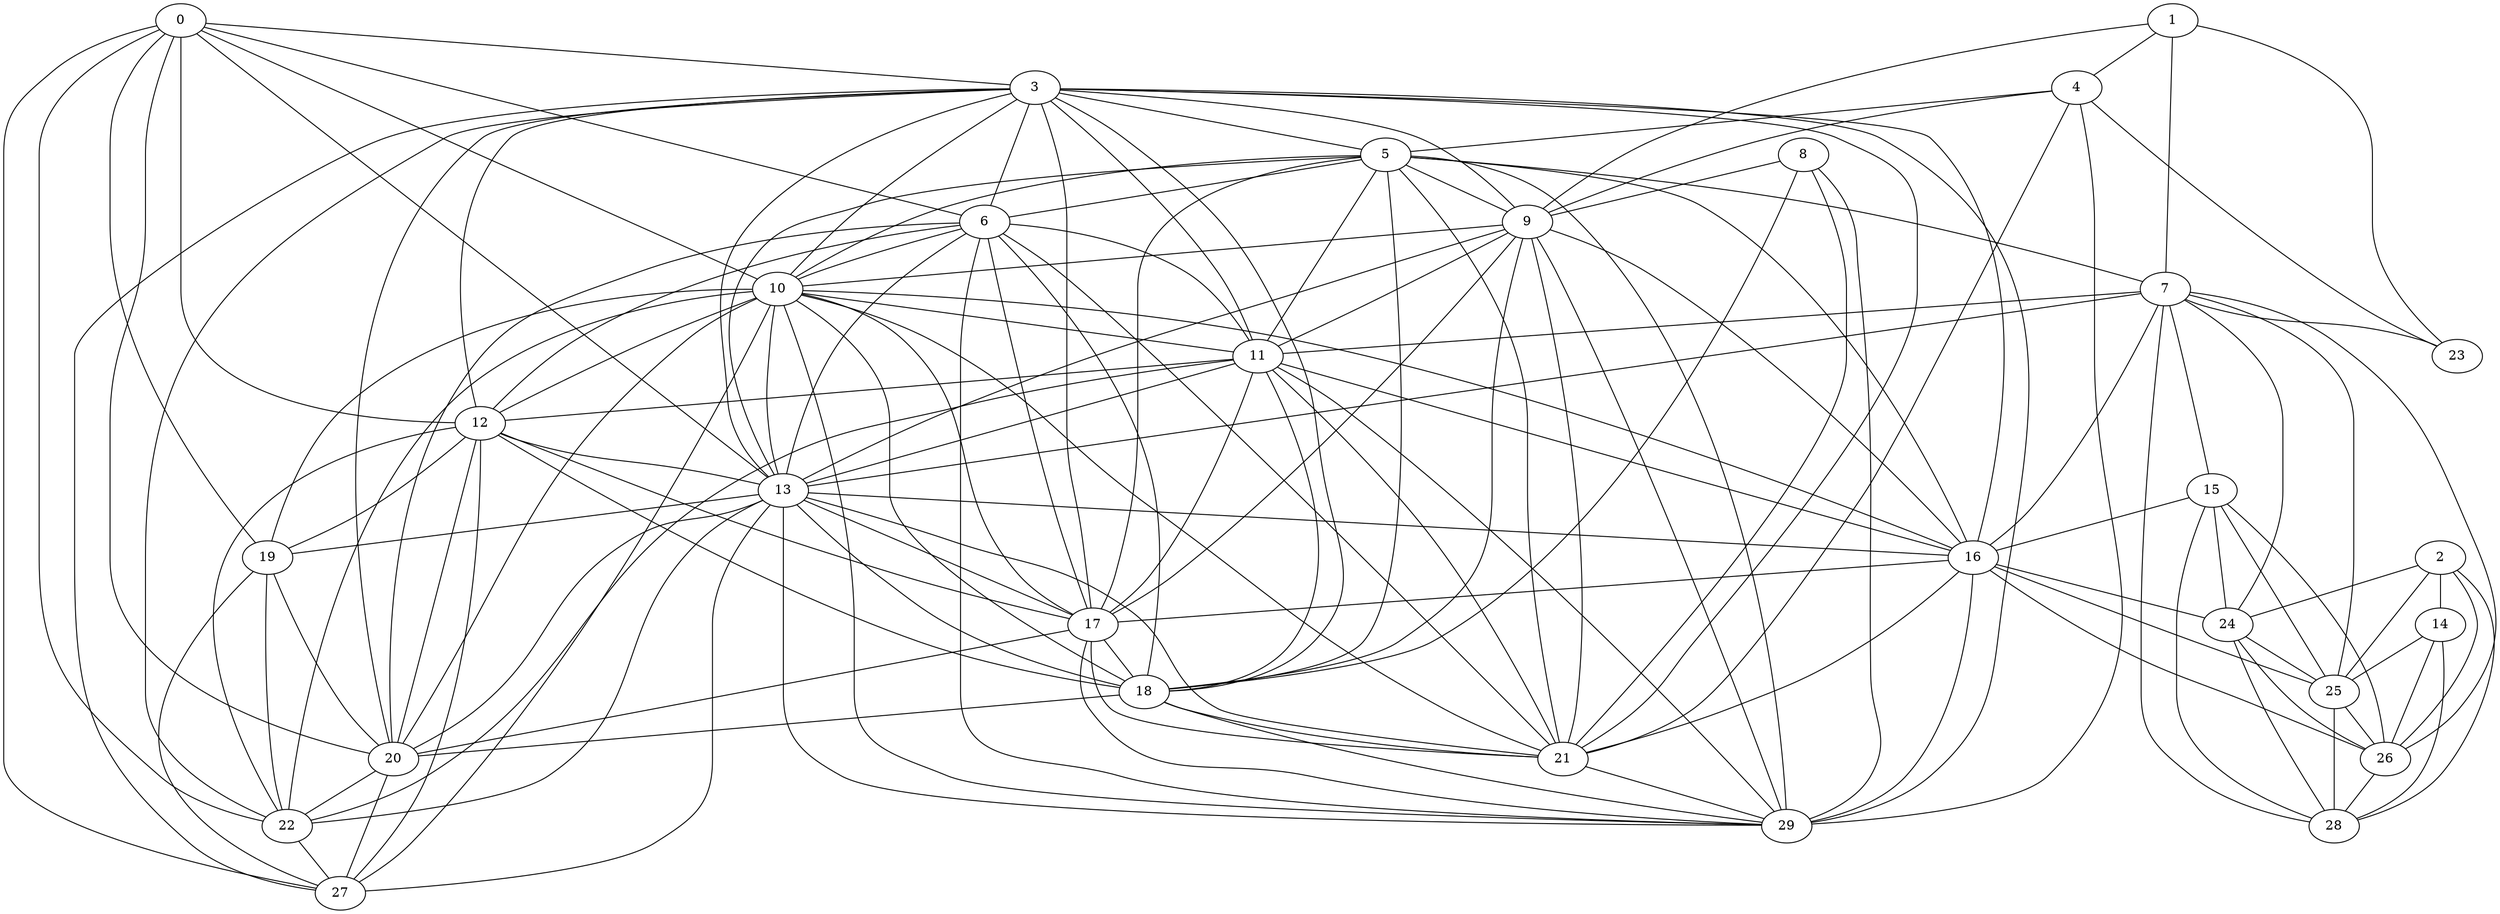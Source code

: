 graph Gnr_Geograf_Sim_n30_r40 {
0;
1;
2;
3;
4;
5;
6;
7;
8;
9;
10;
11;
12;
13;
14;
15;
16;
17;
18;
19;
20;
21;
22;
23;
24;
25;
26;
27;
28;
29;
0 -- 27;
0 -- 22;
0 -- 20;
0 -- 19;
0 -- 13;
0 -- 12;
0 -- 10;
0 -- 6;
0 -- 3;
1 -- 23;
1 -- 9;
1 -- 7;
1 -- 4;
2 -- 28;
2 -- 26;
2 -- 25;
2 -- 24;
2 -- 14;
3 -- 29;
3 -- 27;
3 -- 22;
3 -- 21;
3 -- 20;
3 -- 18;
3 -- 17;
3 -- 16;
3 -- 13;
3 -- 12;
3 -- 11;
3 -- 10;
3 -- 9;
3 -- 6;
3 -- 5;
4 -- 29;
4 -- 23;
4 -- 21;
4 -- 9;
4 -- 5;
5 -- 29;
5 -- 21;
5 -- 18;
5 -- 17;
5 -- 16;
5 -- 13;
5 -- 11;
5 -- 10;
5 -- 9;
5 -- 7;
5 -- 6;
6 -- 29;
6 -- 21;
6 -- 20;
6 -- 18;
6 -- 17;
6 -- 13;
6 -- 12;
6 -- 11;
6 -- 10;
7 -- 28;
7 -- 26;
7 -- 25;
7 -- 24;
7 -- 23;
7 -- 16;
7 -- 15;
7 -- 13;
7 -- 11;
8 -- 29;
8 -- 21;
8 -- 18;
8 -- 9;
9 -- 29;
9 -- 21;
9 -- 18;
9 -- 17;
9 -- 16;
9 -- 13;
9 -- 11;
9 -- 10;
10 -- 29;
10 -- 27;
10 -- 22;
10 -- 21;
10 -- 20;
10 -- 19;
10 -- 18;
10 -- 17;
10 -- 16;
10 -- 13;
10 -- 12;
10 -- 11;
11 -- 29;
11 -- 22;
11 -- 21;
11 -- 18;
11 -- 17;
11 -- 16;
11 -- 13;
11 -- 12;
12 -- 27;
12 -- 22;
12 -- 20;
12 -- 19;
12 -- 18;
12 -- 17;
12 -- 13;
13 -- 29;
13 -- 27;
13 -- 22;
13 -- 21;
13 -- 20;
13 -- 19;
13 -- 18;
13 -- 17;
13 -- 16;
14 -- 28;
14 -- 26;
14 -- 25;
15 -- 28;
15 -- 26;
15 -- 25;
15 -- 24;
15 -- 16;
16 -- 29;
16 -- 26;
16 -- 25;
16 -- 24;
16 -- 21;
16 -- 17;
17 -- 29;
17 -- 21;
17 -- 20;
17 -- 18;
18 -- 29;
18 -- 21;
18 -- 20;
19 -- 27;
19 -- 22;
19 -- 20;
20 -- 27;
20 -- 22;
21 -- 29;
22 -- 27;
24 -- 28;
24 -- 26;
24 -- 25;
25 -- 28;
25 -- 26;
26 -- 28;
}